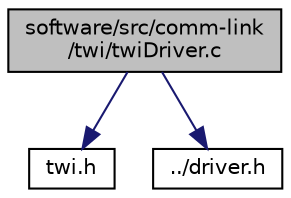 digraph "software/src/comm-link/twi/twiDriver.c"
{
 // LATEX_PDF_SIZE
  edge [fontname="Helvetica",fontsize="10",labelfontname="Helvetica",labelfontsize="10"];
  node [fontname="Helvetica",fontsize="10",shape=record];
  Node1 [label="software/src/comm-link\l/twi/twiDriver.c",height=0.2,width=0.4,color="black", fillcolor="grey75", style="filled", fontcolor="black",tooltip="Two-Wire Interface - driver source."];
  Node1 -> Node2 [color="midnightblue",fontsize="10",style="solid",fontname="Helvetica"];
  Node2 [label="twi.h",height=0.2,width=0.4,color="black", fillcolor="white", style="filled",URL="$twi_8h.html",tooltip="Two-Wire Interface - driver interface."];
  Node1 -> Node3 [color="midnightblue",fontsize="10",style="solid",fontname="Helvetica"];
  Node3 [label="../driver.h",height=0.2,width=0.4,color="black", fillcolor="white", style="filled",URL="$driver_8h.html",tooltip="Embedded wire communication driver interface."];
}
